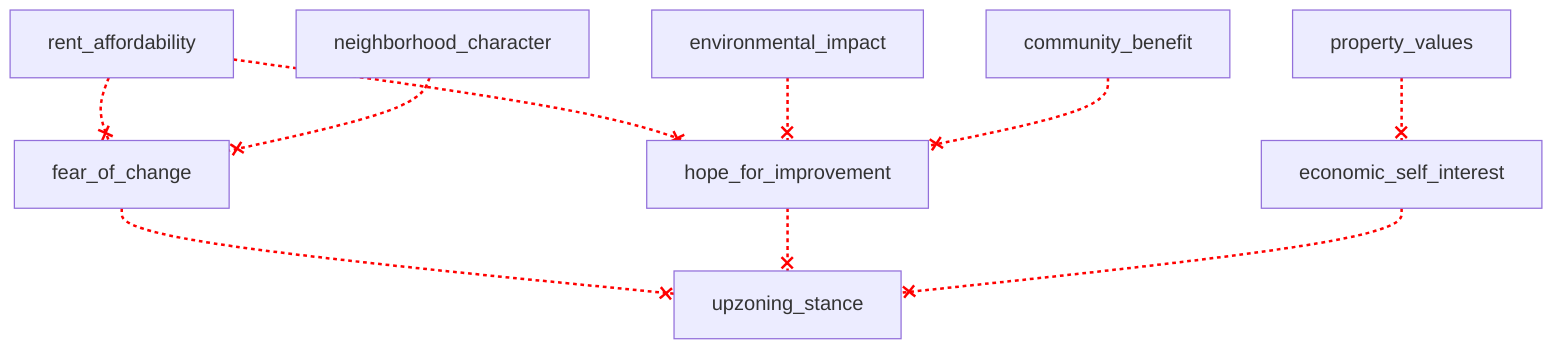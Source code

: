flowchart TD
    n1[rent_affordability]
    n2[property_values]
    n3[neighborhood_character]
    n4[environmental_impact]
    n5[community_benefit]
    n6[fear_of_change]
    n7[hope_for_improvement]
    n8[economic_self_interest]
    n9[upzoning_stance]

    n1 --x n6
    n1 --x n7
    n2 --x n8
    n3 --x n6
    n4 --x n7
    n5 --x n7
    n6 --x n9
    n7 --x n9
    n8 --x n9

    linkStyle 0 stroke:#FF0000,stroke-dasharray:3,stroke-width:2px
    linkStyle 1 stroke:#FF0000,stroke-dasharray:3,stroke-width:2px
    linkStyle 2 stroke:#FF0000,stroke-dasharray:3,stroke-width:2px
    linkStyle 3 stroke:#FF0000,stroke-dasharray:3,stroke-width:2px
    linkStyle 4 stroke:#FF0000,stroke-dasharray:3,stroke-width:2px
    linkStyle 5 stroke:#FF0000,stroke-dasharray:3,stroke-width:2px
    linkStyle 6 stroke:#FF0000,stroke-dasharray:3,stroke-width:2px
    linkStyle 7 stroke:#FF0000,stroke-dasharray:3,stroke-width:2px
    linkStyle 8 stroke:#FF0000,stroke-dasharray:3,stroke-width:2px